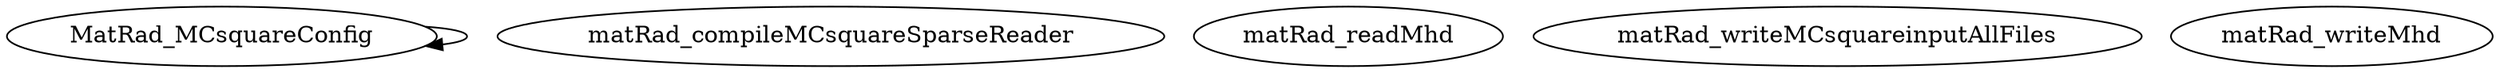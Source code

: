 /* Created by mdot for Matlab */
digraph m2html {
  MatRad_MCsquareConfig -> MatRad_MCsquareConfig;

  MatRad_MCsquareConfig [URL="MatRad_MCsquareConfig.html"];
  matRad_compileMCsquareSparseReader [URL="matRad_compileMCsquareSparseReader.html"];
  matRad_readMhd [URL="matRad_readMhd.html"];
  matRad_writeMCsquareinputAllFiles [URL="matRad_writeMCsquareinputAllFiles.html"];
  matRad_writeMhd [URL="matRad_writeMhd.html"];
}